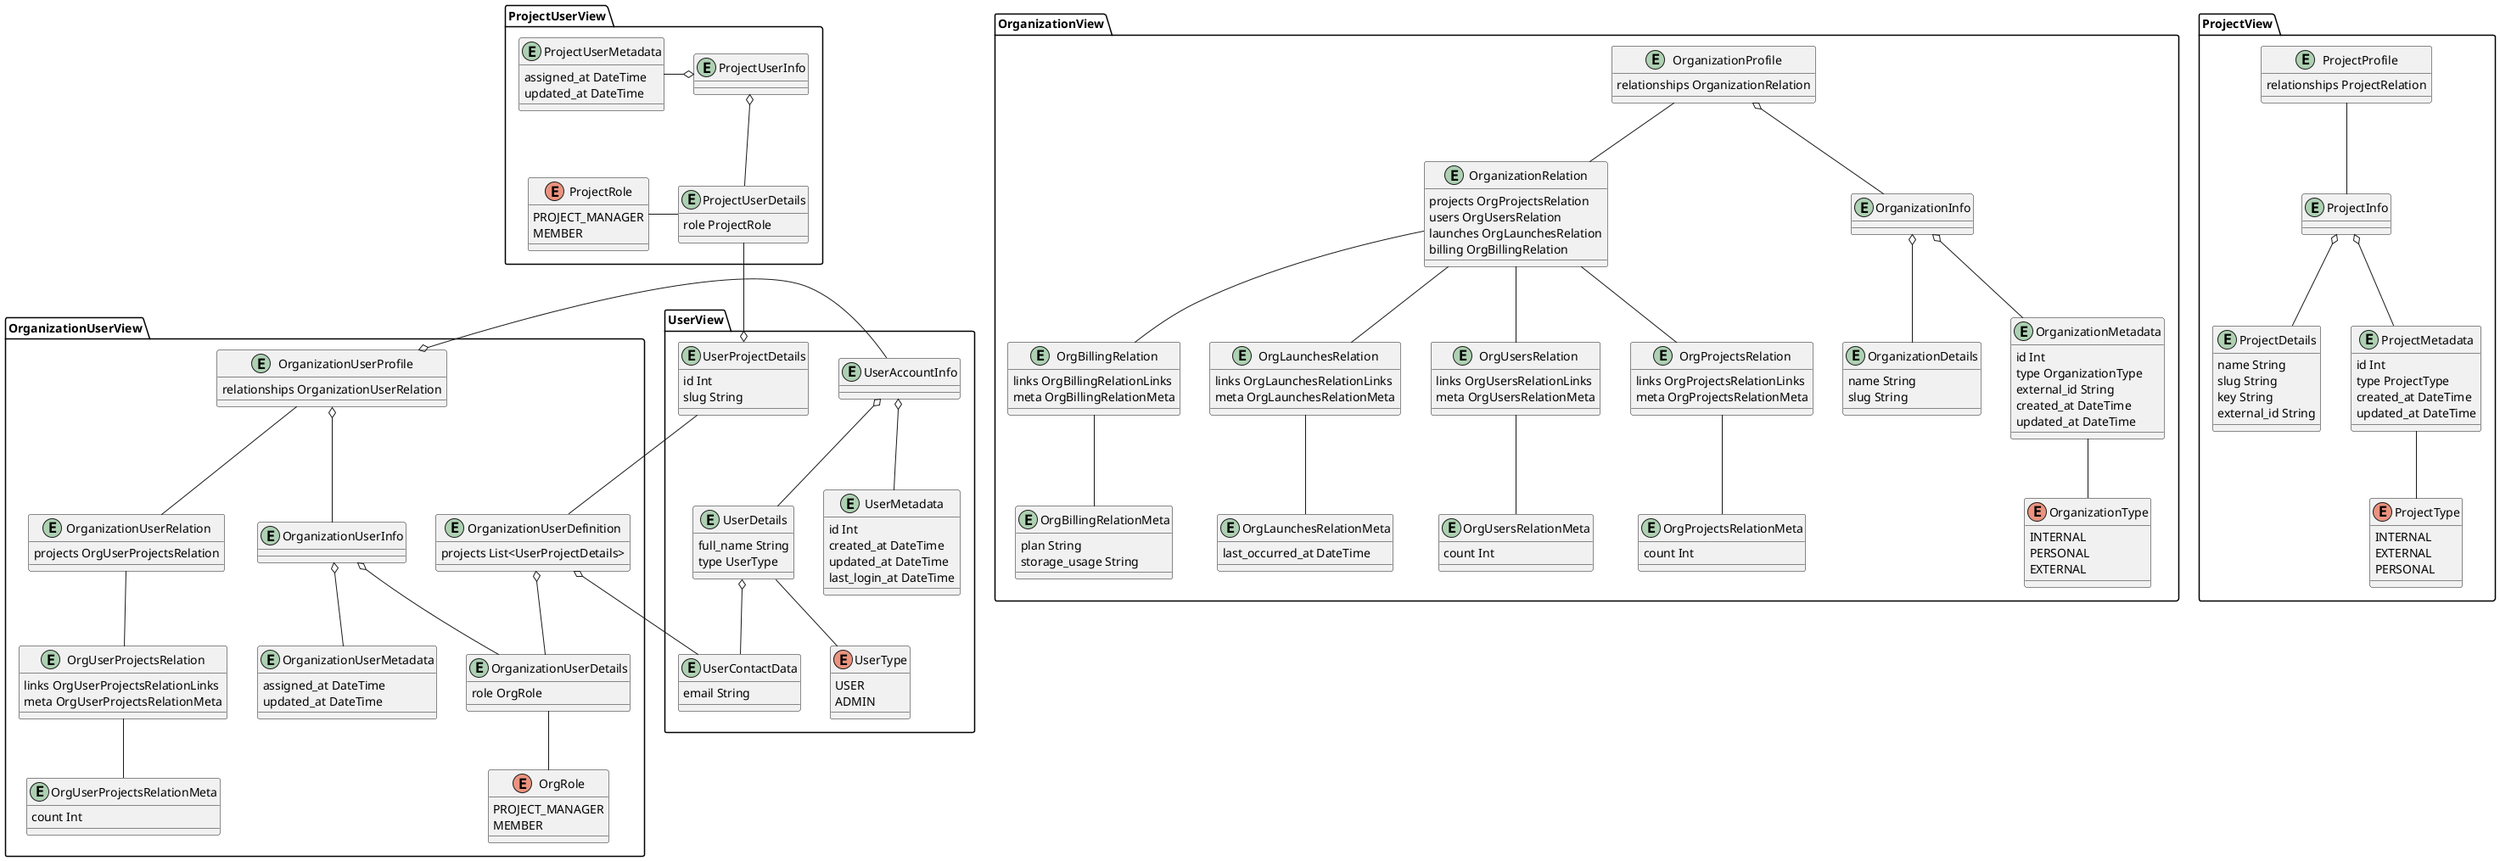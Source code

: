 ---
stoplight-id: dp15zhxks2i84
---

@startuml organizational-entities

'skinparam linetype ortho

package OrganizationView {
  entity OrganizationProfile {
    relationships OrganizationRelation
  }
  
  entity OrganizationInfo
  OrganizationInfo -up-o OrganizationProfile
  
  entity OrganizationDetails {
    name String
    slug String
  }
  OrganizationInfo o-- OrganizationDetails

  entity OrganizationMetadata {
    id Int
    type OrganizationType
    external_id String
    created_at DateTime
    updated_at DateTime
  }
  OrganizationInfo o-- OrganizationMetadata

  entity OrganizationRelation {
    projects OrgProjectsRelation
    users OrgUsersRelation
    launches OrgLaunchesRelation
    billing OrgBillingRelation
  }
  OrganizationRelation -up- OrganizationProfile

  entity OrgProjectsRelation {
    links OrgProjectsRelationLinks
    meta OrgProjectsRelationMeta
  }
  OrgProjectsRelation -up- OrganizationRelation

  entity OrgProjectsRelationMeta {
    count Int
  }
  OrgProjectsRelationMeta -up- OrgProjectsRelation

  entity OrgUsersRelation {
    links OrgUsersRelationLinks
    meta OrgUsersRelationMeta
  }
  OrgUsersRelation -up- OrganizationRelation

  entity OrgUsersRelationMeta {
    count Int
  }
  OrgUsersRelationMeta -up- OrgUsersRelation

  entity OrgLaunchesRelation {
    links OrgLaunchesRelationLinks
    meta OrgLaunchesRelationMeta
  }
  OrgLaunchesRelation -up- OrganizationRelation

  entity OrgLaunchesRelationMeta {
    last_occurred_at DateTime
  }
  OrgLaunchesRelationMeta -up- OrgLaunchesRelation

  entity OrgBillingRelation {
    links OrgBillingRelationLinks
    meta OrgBillingRelationMeta
  }
  OrgBillingRelation -up- OrganizationRelation

  entity OrgBillingRelationMeta {
    plan String
    storage_usage String
  }
  OrgBillingRelationMeta -up- OrgBillingRelation

  enum OrganizationType {
    INTERNAL
    PERSONAL
    EXTERNAL
  }
  OrganizationMetadata -- OrganizationType
}

package OrganizationUserView {
  entity OrganizationUserProfile {
    relationships OrganizationUserRelation
  }

  entity OrganizationUserInfo
  OrganizationUserInfo -up-o OrganizationUserProfile

  entity OrganizationUserDetails {
    role OrgRole
  }
  OrganizationUserDetails -up-o OrganizationUserInfo

  enum OrgRole {
    PROJECT_MANAGER
    MEMBER
  }
  OrgRole -up- OrganizationUserDetails

  entity OrganizationUserMetadata {
    assigned_at DateTime
    updated_at DateTime
  }
  OrganizationUserMetadata -up-o OrganizationUserInfo

  entity OrganizationUserRelation {
    projects OrgUserProjectsRelation
  }
  OrganizationUserRelation -up- OrganizationUserProfile
  
  entity OrgUserProjectsRelation {
    links OrgUserProjectsRelationLinks
    meta OrgUserProjectsRelationMeta
  }
  OrgUserProjectsRelation -up- OrganizationUserRelation

  entity OrgUserProjectsRelationMeta {
    count Int
  }
  OrgUserProjectsRelationMeta -up- OrgUserProjectsRelation

  entity OrganizationUserDefinition {
    projects List<UserProjectDetails>
  }
  OrganizationUserDefinition o-- OrganizationUserDetails 
}

package UserView {
  entity UserAccountInfo
  UserAccountInfo --o OrganizationUserProfile

  entity UserDetails {
    full_name String
    type UserType
  }
  UserDetails -up-o UserAccountInfo

  entity UserContactData {
    email String
  }
  UserContactData -up-o UserDetails
  UserContactData -up-o OrganizationUserDefinition
 
  entity UserMetadata {
    id Int
    created_at DateTime
    updated_at DateTime
    last_login_at DateTime
  }
  UserMetadata -up-o UserAccountInfo

  enum UserType {
    USER
    ADMIN
  }
  UserType -up- UserDetails

  entity UserProjectDetails {
    id Int
    slug String
  }
  UserProjectDetails -- OrganizationUserDefinition
}

package ProjectView {
  entity ProjectProfile {
    relationships ProjectRelation
  }
  
  entity ProjectInfo
  ProjectInfo -up- ProjectProfile

  entity ProjectDetails {
    name String
    slug String
    key String
    external_id String
  }
  ProjectDetails -up-o ProjectInfo

  entity ProjectMetadata {
    id Int
    type ProjectType
    created_at DateTime
    updated_at DateTime
  }
  ProjectInfo o-- ProjectMetadata

  enum ProjectType {
    INTERNAL
    EXTERNAL
    PERSONAL
  }
  ProjectMetadata -- ProjectType
}

package ProjectUserView {
  entity ProjectUserInfo

  entity ProjectUserDetails {
    role ProjectRole
  }
  ProjectUserDetails -up-o ProjectUserInfo
  ProjectUserDetails --o UserProjectDetails

  enum ProjectRole {
    PROJECT_MANAGER
    MEMBER
  }
  ProjectRole -right- ProjectUserDetails

  entity ProjectUserMetadata {
    assigned_at DateTime
    updated_at DateTime  
  }
  ProjectUserMetadata -right-o ProjectUserInfo
}

@enduml